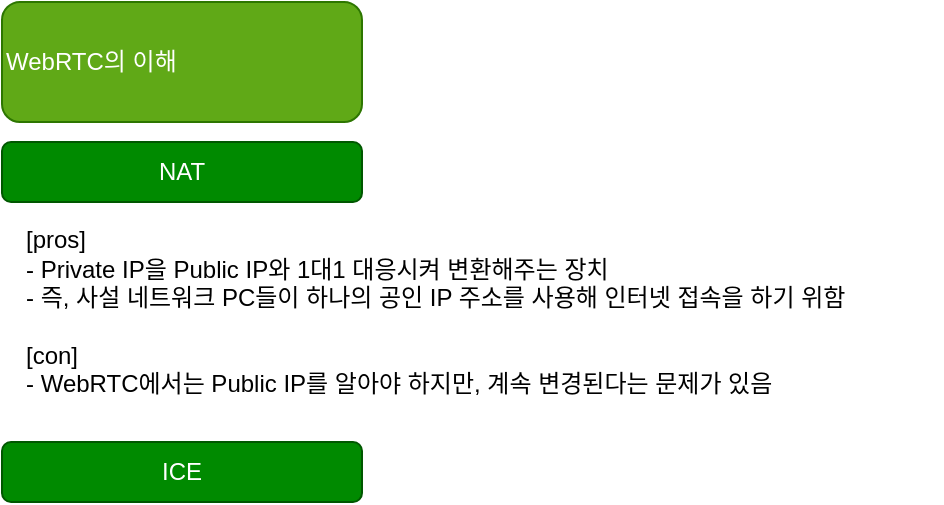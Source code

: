 <mxfile version="22.1.4" type="github">
  <diagram name="WebRTC" id="DejcVski65Hzrb7V9-FY">
    <mxGraphModel dx="1393" dy="789" grid="1" gridSize="10" guides="1" tooltips="1" connect="1" arrows="1" fold="1" page="1" pageScale="1" pageWidth="827" pageHeight="1169" math="0" shadow="0">
      <root>
        <mxCell id="0" />
        <mxCell id="1" parent="0" />
        <mxCell id="O3FIID095g_FBwwzk6d4-2" value="WebRTC의 이해" style="rounded=1;whiteSpace=wrap;html=1;fillColor=#60a917;fontColor=#ffffff;strokeColor=#2D7600;align=left;" vertex="1" parent="1">
          <mxGeometry x="-820" y="10" width="180" height="60" as="geometry" />
        </mxCell>
        <mxCell id="O3FIID095g_FBwwzk6d4-4" value="NAT" style="rounded=1;whiteSpace=wrap;html=1;fillColor=#008a00;fontColor=#ffffff;strokeColor=#005700;" vertex="1" parent="1">
          <mxGeometry x="-820" y="80" width="180" height="30" as="geometry" />
        </mxCell>
        <mxCell id="O3FIID095g_FBwwzk6d4-5" value="ICE" style="rounded=1;whiteSpace=wrap;html=1;fillColor=#008a00;fontColor=#ffffff;strokeColor=#005700;" vertex="1" parent="1">
          <mxGeometry x="-820" y="230" width="180" height="30" as="geometry" />
        </mxCell>
        <mxCell id="O3FIID095g_FBwwzk6d4-9" value="&lt;div style=&quot;&quot;&gt;&lt;span style=&quot;background-color: initial;&quot;&gt;[pros]&lt;/span&gt;&lt;/div&gt;&lt;div style=&quot;&quot;&gt;&lt;span style=&quot;background-color: initial;&quot;&gt;- Private IP을 Public IP와 1대1 대응시켜 변환해주는 장치&lt;/span&gt;&lt;/div&gt;&lt;div style=&quot;&quot;&gt;- 즉, 사설 네트워크 PC들이 하나의 공인 IP 주소를 사용해 인터넷 접속을 하기 위함&lt;/div&gt;&lt;div style=&quot;&quot;&gt;&lt;br&gt;&lt;/div&gt;&lt;div style=&quot;&quot;&gt;[con]&lt;/div&gt;&lt;div style=&quot;&quot;&gt;- WebRTC에서는 Public IP를 알아야 하지만, 계속 변경된다는 문제가 있음&lt;/div&gt;" style="text;html=1;align=left;verticalAlign=middle;resizable=0;points=[];autosize=1;strokeColor=none;fillColor=none;" vertex="1" parent="1">
          <mxGeometry x="-810" y="115" width="460" height="100" as="geometry" />
        </mxCell>
      </root>
    </mxGraphModel>
  </diagram>
</mxfile>
